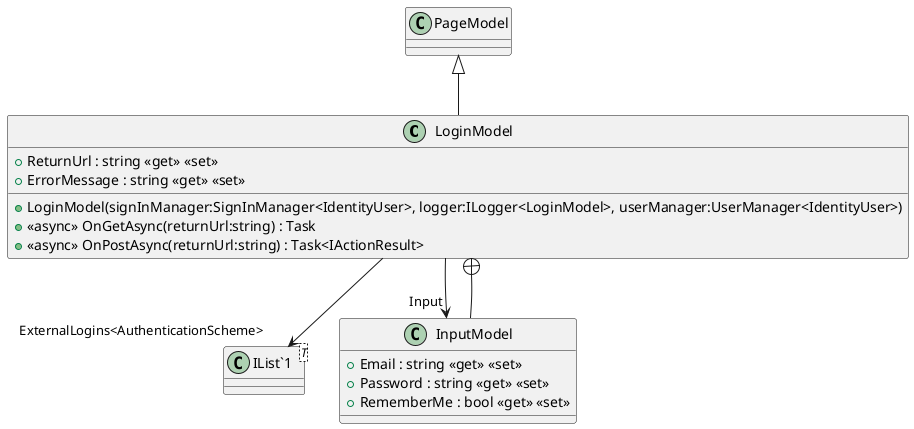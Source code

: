 @startuml
class LoginModel {
    + LoginModel(signInManager:SignInManager<IdentityUser>, logger:ILogger<LoginModel>, userManager:UserManager<IdentityUser>)
    + ReturnUrl : string <<get>> <<set>>
    + ErrorMessage : string <<get>> <<set>>
    + <<async>> OnGetAsync(returnUrl:string) : Task
    + <<async>> OnPostAsync(returnUrl:string) : Task<IActionResult>
}
class "IList`1"<T> {
}
class InputModel {
    + Email : string <<get>> <<set>>
    + Password : string <<get>> <<set>>
    + RememberMe : bool <<get>> <<set>>
}
PageModel <|-- LoginModel
LoginModel --> "Input" InputModel
LoginModel --> "ExternalLogins<AuthenticationScheme>" "IList`1"
LoginModel +-- InputModel
@enduml
